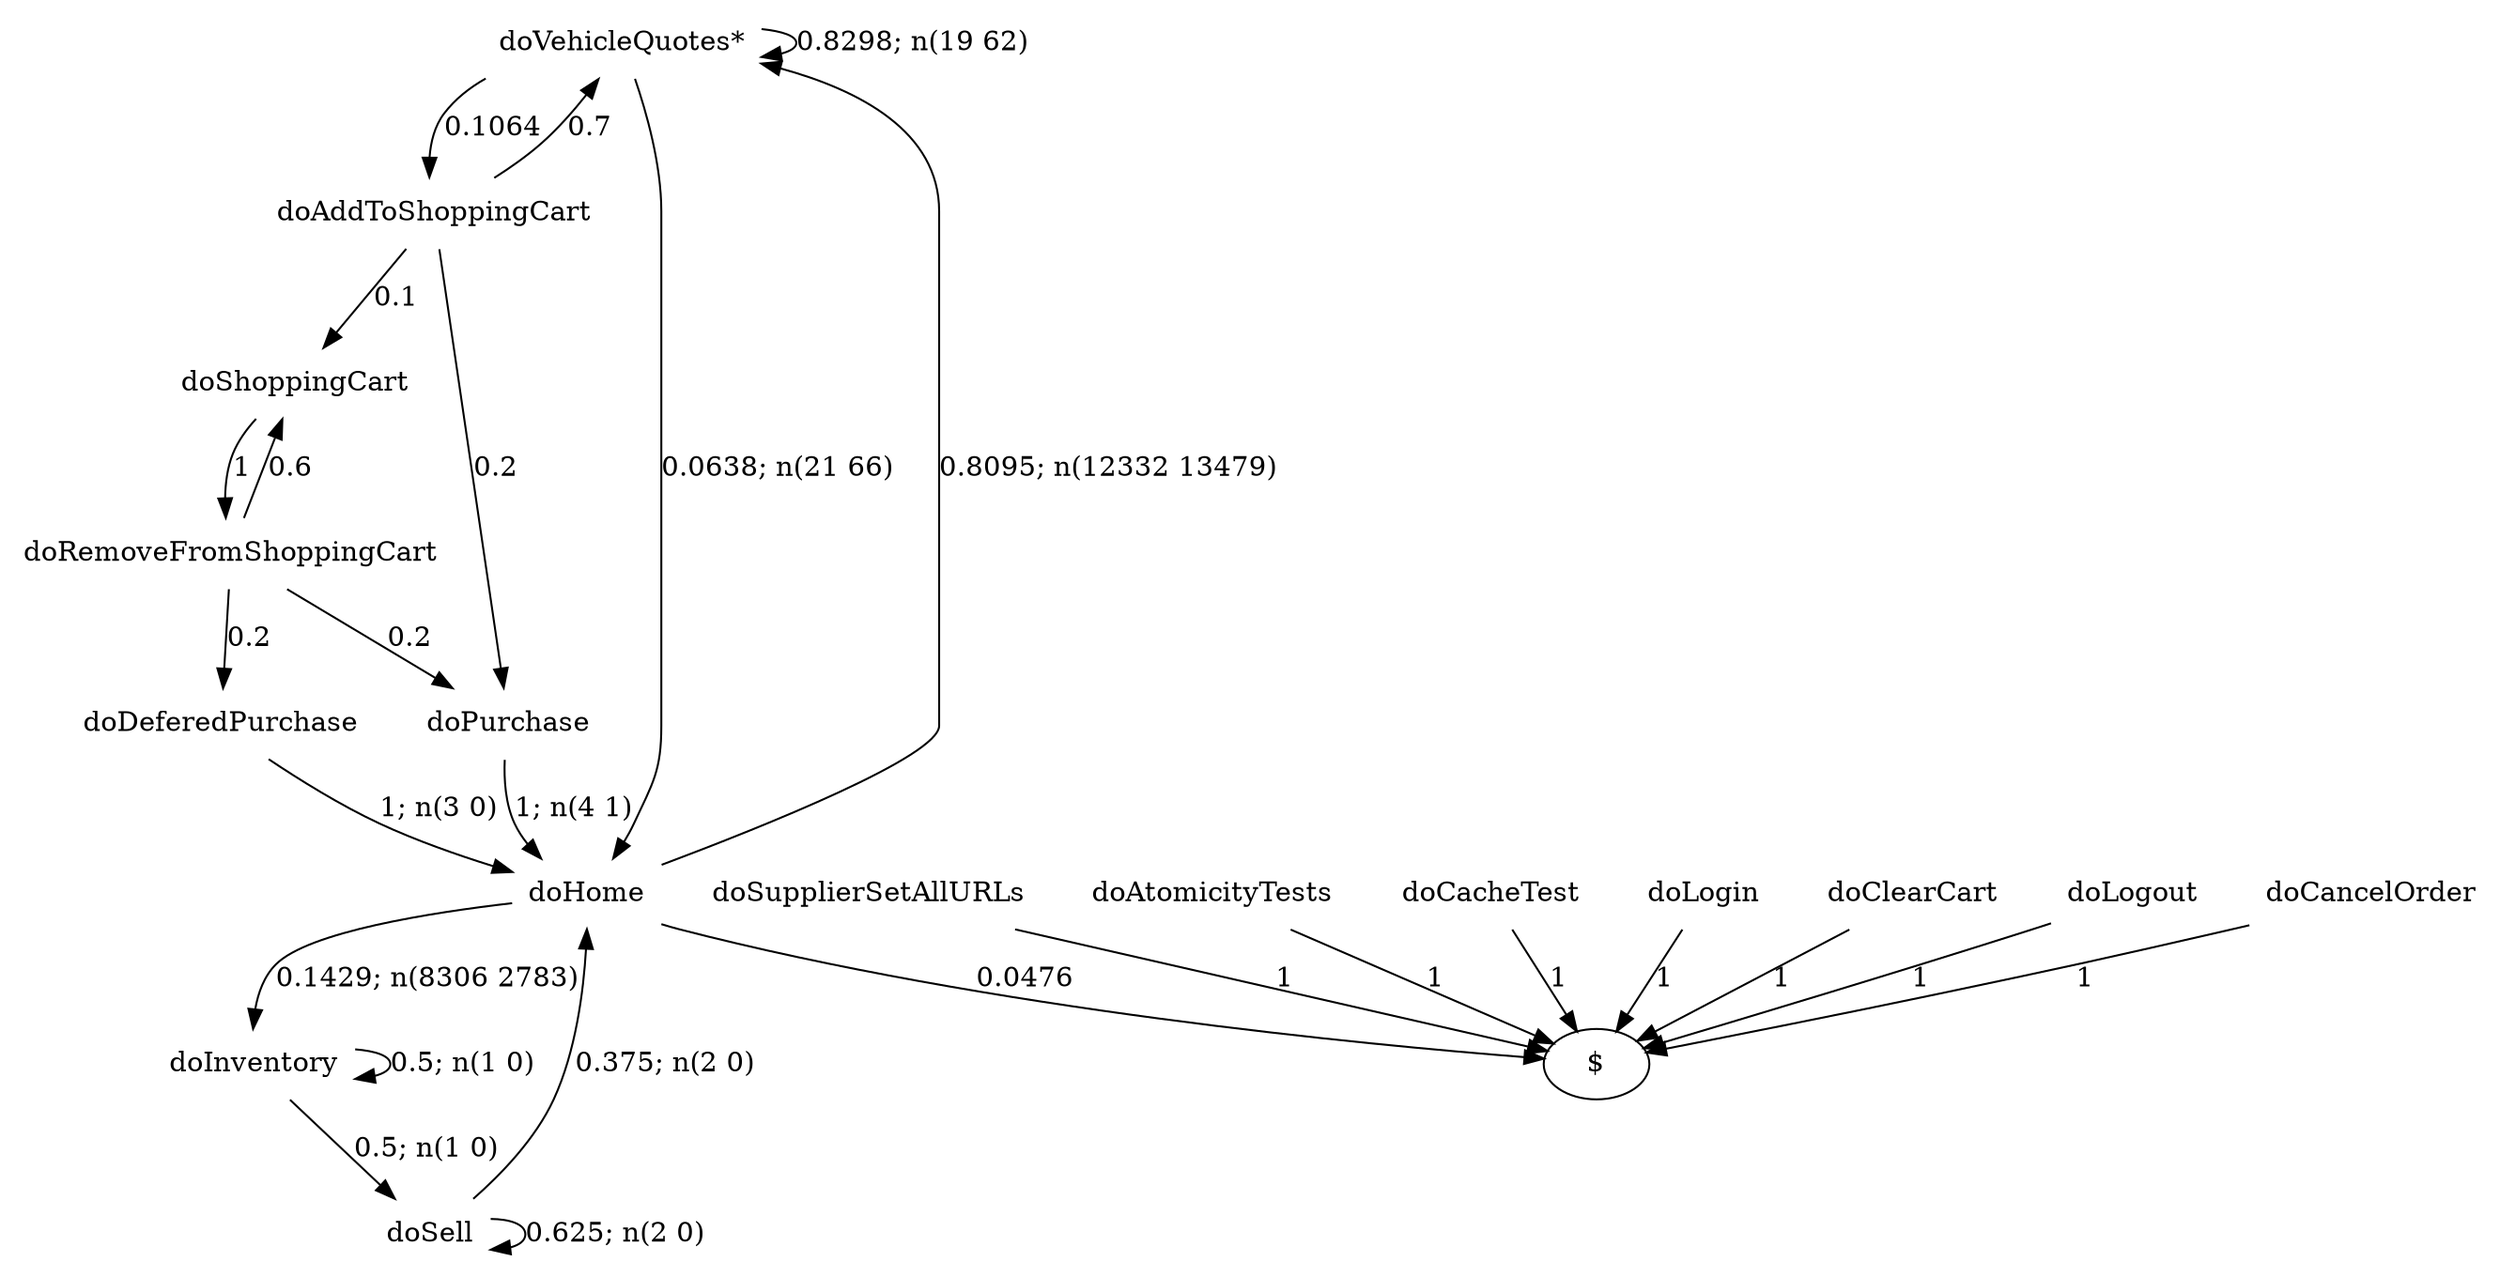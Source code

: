 digraph G {"doVehicleQuotes*" [label="doVehicleQuotes*",shape=none];"doSupplierSetAllURLs" [label="doSupplierSetAllURLs",shape=none];"doAtomicityTests" [label="doAtomicityTests",shape=none];"doCacheTest" [label="doCacheTest",shape=none];"doLogin" [label="doLogin",shape=none];"doAddToShoppingCart" [label="doAddToShoppingCart",shape=none];"doDeferedPurchase" [label="doDeferedPurchase",shape=none];"doHome" [label="doHome",shape=none];"doShoppingCart" [label="doShoppingCart",shape=none];"doClearCart" [label="doClearCart",shape=none];"doPurchase" [label="doPurchase",shape=none];"doInventory" [label="doInventory",shape=none];"doSell" [label="doSell",shape=none];"doLogout" [label="doLogout",shape=none];"doCancelOrder" [label="doCancelOrder",shape=none];"doRemoveFromShoppingCart" [label="doRemoveFromShoppingCart",shape=none];"doVehicleQuotes*"->"doVehicleQuotes*" [style=solid,label="0.8298; n(19 62)"];"doVehicleQuotes*"->"doAddToShoppingCart" [style=solid,label="0.1064"];"doVehicleQuotes*"->"doHome" [style=solid,label="0.0638; n(21 66)"];"doSupplierSetAllURLs"->"$" [style=solid,label="1"];"doAtomicityTests"->"$" [style=solid,label="1"];"doCacheTest"->"$" [style=solid,label="1"];"doLogin"->"$" [style=solid,label="1"];"doAddToShoppingCart"->"doVehicleQuotes*" [style=solid,label="0.7"];"doAddToShoppingCart"->"doShoppingCart" [style=solid,label="0.1"];"doAddToShoppingCart"->"doPurchase" [style=solid,label="0.2"];"doDeferedPurchase"->"doHome" [style=solid,label="1; n(3 0)"];"doHome"->"doVehicleQuotes*" [style=solid,label="0.8095; n(12332 13479)"];"doHome"->"doInventory" [style=solid,label="0.1429; n(8306 2783)"];"doHome"->"$" [style=solid,label="0.0476"];"doShoppingCart"->"doRemoveFromShoppingCart" [style=solid,label="1"];"doClearCart"->"$" [style=solid,label="1"];"doPurchase"->"doHome" [style=solid,label="1; n(4 1)"];"doInventory"->"doInventory" [style=solid,label="0.5; n(1 0)"];"doInventory"->"doSell" [style=solid,label="0.5; n(1 0)"];"doSell"->"doHome" [style=solid,label="0.375; n(2 0)"];"doSell"->"doSell" [style=solid,label="0.625; n(2 0)"];"doLogout"->"$" [style=solid,label="1"];"doCancelOrder"->"$" [style=solid,label="1"];"doRemoveFromShoppingCart"->"doDeferedPurchase" [style=solid,label="0.2"];"doRemoveFromShoppingCart"->"doShoppingCart" [style=solid,label="0.6"];"doRemoveFromShoppingCart"->"doPurchase" [style=solid,label="0.2"];}